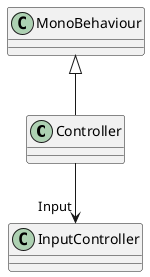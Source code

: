 @startuml
class Controller {
}
MonoBehaviour <|-- Controller
Controller --> "Input" InputController
@enduml
